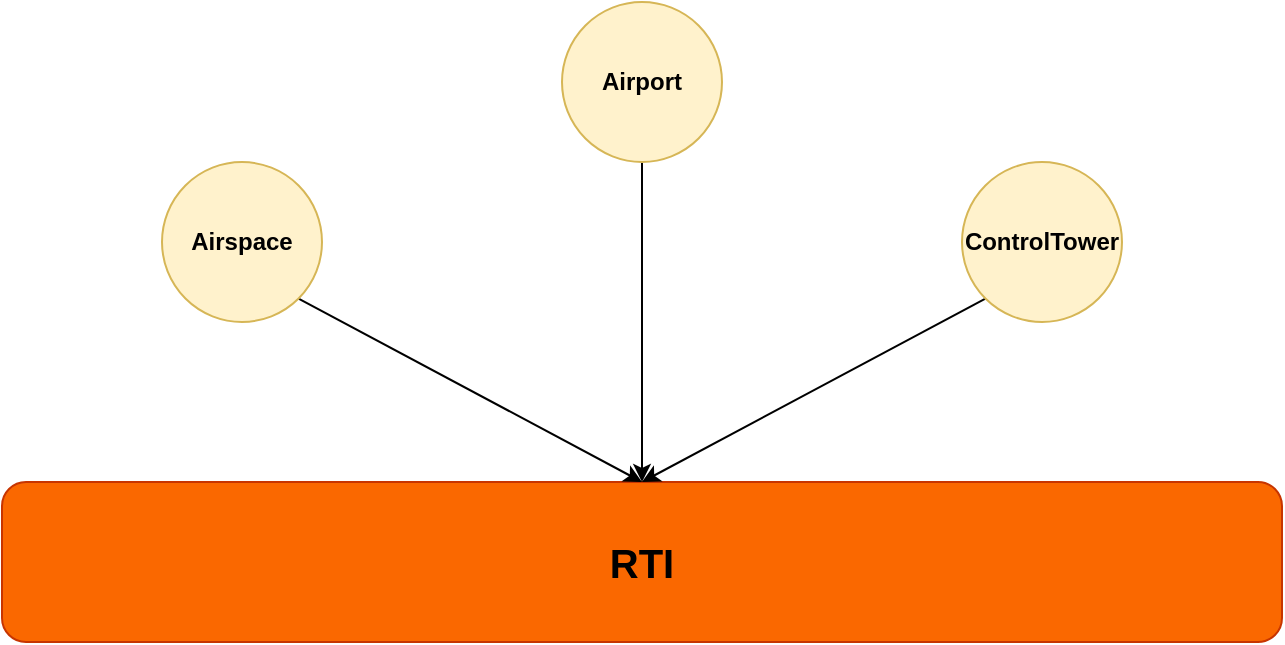 <mxfile version="18.0.1" type="device"><diagram id="DoHYoZN7iePBFz2jUG4k" name="Strona-1"><mxGraphModel dx="1038" dy="649" grid="1" gridSize="10" guides="1" tooltips="1" connect="1" arrows="1" fold="1" page="1" pageScale="1" pageWidth="827" pageHeight="1169" math="0" shadow="0"><root><mxCell id="0"/><mxCell id="1" parent="0"/><mxCell id="YT8eCG7gbQzZaBMeP0d--1" value="&lt;font style=&quot;font-size: 20px;&quot;&gt;RTI&lt;/font&gt;" style="rounded=1;whiteSpace=wrap;html=1;fontStyle=1;fillColor=#fa6800;strokeColor=#C73500;fontColor=#000000;" vertex="1" parent="1"><mxGeometry x="120" y="360" width="640" height="80" as="geometry"/></mxCell><mxCell id="YT8eCG7gbQzZaBMeP0d--5" style="rounded=0;orthogonalLoop=1;jettySize=auto;html=1;exitX=1;exitY=1;exitDx=0;exitDy=0;entryX=0.5;entryY=0;entryDx=0;entryDy=0;fontStyle=1" edge="1" parent="1" source="YT8eCG7gbQzZaBMeP0d--2" target="YT8eCG7gbQzZaBMeP0d--1"><mxGeometry relative="1" as="geometry"/></mxCell><mxCell id="YT8eCG7gbQzZaBMeP0d--2" value="Airspace" style="ellipse;whiteSpace=wrap;html=1;aspect=fixed;fontStyle=1;fillColor=#fff2cc;strokeColor=#d6b656;" vertex="1" parent="1"><mxGeometry x="200" y="200" width="80" height="80" as="geometry"/></mxCell><mxCell id="YT8eCG7gbQzZaBMeP0d--6" style="edgeStyle=orthogonalEdgeStyle;rounded=0;orthogonalLoop=1;jettySize=auto;html=1;exitX=0.5;exitY=1;exitDx=0;exitDy=0;entryX=0.5;entryY=0;entryDx=0;entryDy=0;fontStyle=1" edge="1" parent="1" source="YT8eCG7gbQzZaBMeP0d--3" target="YT8eCG7gbQzZaBMeP0d--1"><mxGeometry relative="1" as="geometry"/></mxCell><mxCell id="YT8eCG7gbQzZaBMeP0d--3" value="Airport" style="ellipse;whiteSpace=wrap;html=1;aspect=fixed;fontStyle=1;fillColor=#fff2cc;strokeColor=#d6b656;" vertex="1" parent="1"><mxGeometry x="400" y="120" width="80" height="80" as="geometry"/></mxCell><mxCell id="YT8eCG7gbQzZaBMeP0d--7" style="rounded=0;orthogonalLoop=1;jettySize=auto;html=1;exitX=0;exitY=1;exitDx=0;exitDy=0;entryX=0.5;entryY=0;entryDx=0;entryDy=0;fontStyle=1" edge="1" parent="1" source="YT8eCG7gbQzZaBMeP0d--4" target="YT8eCG7gbQzZaBMeP0d--1"><mxGeometry relative="1" as="geometry"/></mxCell><mxCell id="YT8eCG7gbQzZaBMeP0d--4" value="ControlTower" style="ellipse;whiteSpace=wrap;html=1;aspect=fixed;fontStyle=1;fillColor=#fff2cc;strokeColor=#d6b656;" vertex="1" parent="1"><mxGeometry x="600" y="200" width="80" height="80" as="geometry"/></mxCell></root></mxGraphModel></diagram></mxfile>